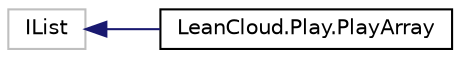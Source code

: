 digraph "Graphical Class Hierarchy"
{
  edge [fontname="Helvetica",fontsize="10",labelfontname="Helvetica",labelfontsize="10"];
  node [fontname="Helvetica",fontsize="10",shape=record];
  rankdir="LR";
  Node1 [label="IList",height=0.2,width=0.4,color="grey75", fillcolor="white", style="filled"];
  Node1 -> Node2 [dir="back",color="midnightblue",fontsize="10",style="solid",fontname="Helvetica"];
  Node2 [label="LeanCloud.Play.PlayArray",height=0.2,width=0.4,color="black", fillcolor="white", style="filled",URL="$classLeanCloud_1_1Play_1_1PlayArray.htm",tooltip="数组类结构，实现 IList 接口 "];
}
